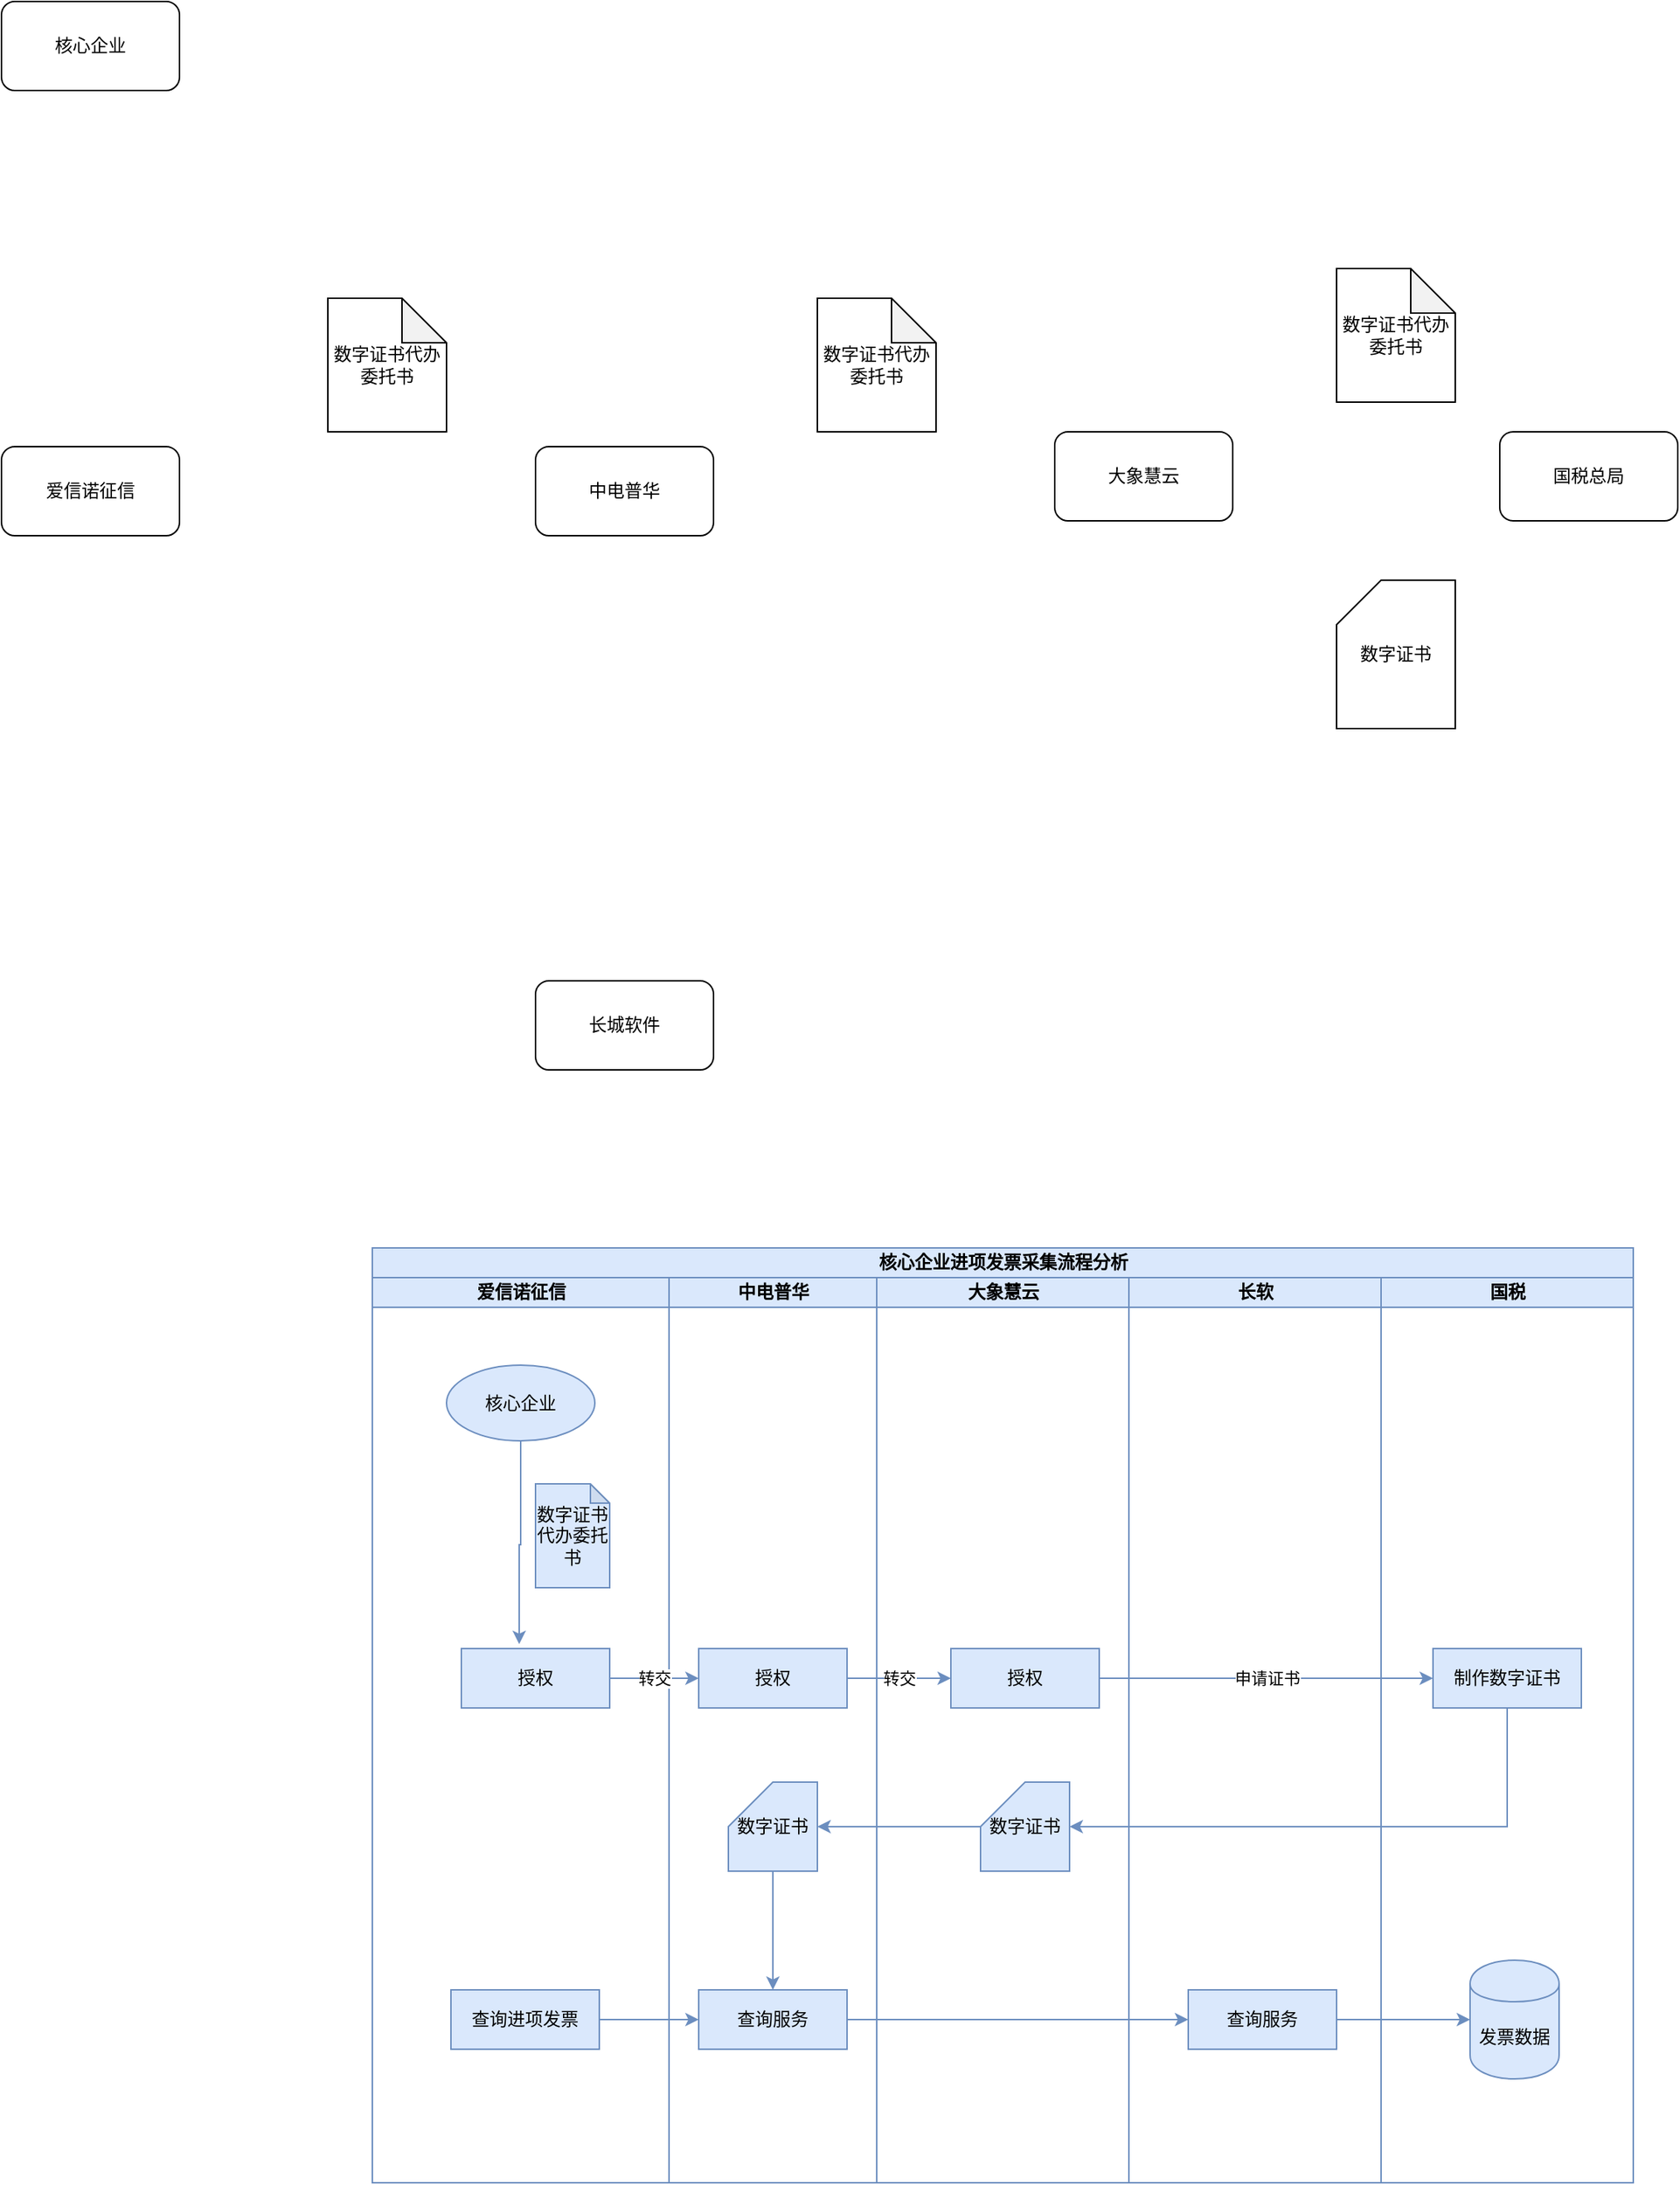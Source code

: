 <mxfile version="11.3.0" type="github" pages="1"><diagram id="fjDcOzFmRFVC-PttO-Ie" name="第 1 页"><mxGraphModel dx="1422" dy="793" grid="1" gridSize="10" guides="1" tooltips="1" connect="1" arrows="1" fold="1" page="1" pageScale="1" pageWidth="827" pageHeight="1169" math="0" shadow="0"><root><mxCell id="0"/><mxCell id="1" parent="0"/><mxCell id="XMlFYsHbmBiaD9pvXHCB-5" value="核心企业" style="rounded=1;whiteSpace=wrap;html=1;" vertex="1" parent="1"><mxGeometry x="10" y="170" width="120" height="60" as="geometry"/></mxCell><mxCell id="XMlFYsHbmBiaD9pvXHCB-7" value="爱信诺征信" style="rounded=1;whiteSpace=wrap;html=1;" vertex="1" parent="1"><mxGeometry x="10" y="470" width="120" height="60" as="geometry"/></mxCell><mxCell id="XMlFYsHbmBiaD9pvXHCB-8" value="中电普华" style="rounded=1;whiteSpace=wrap;html=1;" vertex="1" parent="1"><mxGeometry x="370" y="470" width="120" height="60" as="geometry"/></mxCell><mxCell id="XMlFYsHbmBiaD9pvXHCB-9" value="大象慧云" style="rounded=1;whiteSpace=wrap;html=1;" vertex="1" parent="1"><mxGeometry x="720" y="460" width="120" height="60" as="geometry"/></mxCell><mxCell id="XMlFYsHbmBiaD9pvXHCB-10" value="国税总局" style="rounded=1;whiteSpace=wrap;html=1;" vertex="1" parent="1"><mxGeometry x="1020" y="460" width="120" height="60" as="geometry"/></mxCell><mxCell id="XMlFYsHbmBiaD9pvXHCB-11" value="长城软件" style="rounded=1;whiteSpace=wrap;html=1;" vertex="1" parent="1"><mxGeometry x="370" y="830" width="120" height="60" as="geometry"/></mxCell><mxCell id="XMlFYsHbmBiaD9pvXHCB-12" value="数字证书" style="shape=card;whiteSpace=wrap;html=1;" vertex="1" parent="1"><mxGeometry x="910" y="560" width="80" height="100" as="geometry"/></mxCell><mxCell id="XMlFYsHbmBiaD9pvXHCB-13" value="数字证书代办委托书" style="shape=note;whiteSpace=wrap;html=1;backgroundOutline=1;darkOpacity=0.05;" vertex="1" parent="1"><mxGeometry x="230" y="370" width="80" height="90" as="geometry"/></mxCell><mxCell id="XMlFYsHbmBiaD9pvXHCB-14" value="数字证书代办委托书" style="shape=note;whiteSpace=wrap;html=1;backgroundOutline=1;darkOpacity=0.05;" vertex="1" parent="1"><mxGeometry x="560" y="370" width="80" height="90" as="geometry"/></mxCell><mxCell id="XMlFYsHbmBiaD9pvXHCB-15" value="数字证书代办委托书" style="shape=note;whiteSpace=wrap;html=1;backgroundOutline=1;darkOpacity=0.05;" vertex="1" parent="1"><mxGeometry x="910" y="350" width="80" height="90" as="geometry"/></mxCell><mxCell id="XMlFYsHbmBiaD9pvXHCB-17" value="核心企业进项发票采集流程分析" style="swimlane;html=1;childLayout=stackLayout;resizeParent=1;resizeParentMax=0;startSize=20;fillColor=#dae8fc;strokeColor=#6c8ebf;" vertex="1" parent="1"><mxGeometry x="260" y="1010" width="850" height="630" as="geometry"/></mxCell><mxCell id="XMlFYsHbmBiaD9pvXHCB-18" value="爱信诺征信" style="swimlane;html=1;startSize=20;fillColor=#dae8fc;strokeColor=#6c8ebf;" vertex="1" parent="XMlFYsHbmBiaD9pvXHCB-17"><mxGeometry y="20" width="200" height="610" as="geometry"/></mxCell><mxCell id="XMlFYsHbmBiaD9pvXHCB-58" style="edgeStyle=orthogonalEdgeStyle;rounded=0;orthogonalLoop=1;jettySize=auto;html=1;entryX=0.39;entryY=-0.075;entryDx=0;entryDy=0;entryPerimeter=0;fillColor=#dae8fc;strokeColor=#6c8ebf;" edge="1" parent="XMlFYsHbmBiaD9pvXHCB-18" source="XMlFYsHbmBiaD9pvXHCB-48" target="XMlFYsHbmBiaD9pvXHCB-49"><mxGeometry relative="1" as="geometry"/></mxCell><mxCell id="XMlFYsHbmBiaD9pvXHCB-48" value="核心企业" style="ellipse;whiteSpace=wrap;html=1;fillColor=#dae8fc;strokeColor=#6c8ebf;" vertex="1" parent="XMlFYsHbmBiaD9pvXHCB-18"><mxGeometry x="50" y="59" width="100" height="51" as="geometry"/></mxCell><mxCell id="XMlFYsHbmBiaD9pvXHCB-49" value="授权" style="rounded=0;whiteSpace=wrap;html=1;fillColor=#dae8fc;strokeColor=#6c8ebf;" vertex="1" parent="XMlFYsHbmBiaD9pvXHCB-18"><mxGeometry x="60" y="250" width="100" height="40" as="geometry"/></mxCell><mxCell id="XMlFYsHbmBiaD9pvXHCB-6" value="数字证书代办委托书" style="shape=note;whiteSpace=wrap;html=1;backgroundOutline=1;darkOpacity=0.05;size=13;fillColor=#dae8fc;strokeColor=#6c8ebf;" vertex="1" parent="XMlFYsHbmBiaD9pvXHCB-18"><mxGeometry x="110" y="139" width="50" height="70" as="geometry"/></mxCell><mxCell id="XMlFYsHbmBiaD9pvXHCB-64" value="查询进项发票" style="rounded=0;whiteSpace=wrap;html=1;fillColor=#dae8fc;strokeColor=#6c8ebf;" vertex="1" parent="XMlFYsHbmBiaD9pvXHCB-18"><mxGeometry x="53" y="480" width="100" height="40" as="geometry"/></mxCell><mxCell id="XMlFYsHbmBiaD9pvXHCB-68" value="" style="edgeStyle=orthogonalEdgeStyle;rounded=0;orthogonalLoop=1;jettySize=auto;html=1;fillColor=#dae8fc;strokeColor=#6c8ebf;" edge="1" parent="XMlFYsHbmBiaD9pvXHCB-17" source="XMlFYsHbmBiaD9pvXHCB-64" target="XMlFYsHbmBiaD9pvXHCB-63"><mxGeometry relative="1" as="geometry"/></mxCell><mxCell id="XMlFYsHbmBiaD9pvXHCB-69" style="edgeStyle=orthogonalEdgeStyle;rounded=0;orthogonalLoop=1;jettySize=auto;html=1;entryX=0;entryY=0.5;entryDx=0;entryDy=0;fillColor=#dae8fc;strokeColor=#6c8ebf;" edge="1" parent="XMlFYsHbmBiaD9pvXHCB-17" source="XMlFYsHbmBiaD9pvXHCB-63" target="XMlFYsHbmBiaD9pvXHCB-65"><mxGeometry relative="1" as="geometry"/></mxCell><mxCell id="XMlFYsHbmBiaD9pvXHCB-70" style="edgeStyle=orthogonalEdgeStyle;rounded=0;orthogonalLoop=1;jettySize=auto;html=1;entryX=0;entryY=0.5;entryDx=0;entryDy=0;fillColor=#dae8fc;strokeColor=#6c8ebf;" edge="1" parent="XMlFYsHbmBiaD9pvXHCB-17" source="XMlFYsHbmBiaD9pvXHCB-65" target="XMlFYsHbmBiaD9pvXHCB-67"><mxGeometry relative="1" as="geometry"/></mxCell><mxCell id="XMlFYsHbmBiaD9pvXHCB-19" value="中电普华" style="swimlane;html=1;startSize=20;fillColor=#dae8fc;strokeColor=#6c8ebf;" vertex="1" parent="XMlFYsHbmBiaD9pvXHCB-17"><mxGeometry x="200" y="20" width="140" height="610" as="geometry"/></mxCell><mxCell id="XMlFYsHbmBiaD9pvXHCB-54" value="授权" style="rounded=0;whiteSpace=wrap;html=1;fillColor=#dae8fc;strokeColor=#6c8ebf;" vertex="1" parent="XMlFYsHbmBiaD9pvXHCB-19"><mxGeometry x="20" y="250" width="100" height="40" as="geometry"/></mxCell><mxCell id="XMlFYsHbmBiaD9pvXHCB-63" value="查询服务" style="rounded=0;whiteSpace=wrap;html=1;fillColor=#dae8fc;strokeColor=#6c8ebf;" vertex="1" parent="XMlFYsHbmBiaD9pvXHCB-19"><mxGeometry x="20" y="480" width="100" height="40" as="geometry"/></mxCell><mxCell id="XMlFYsHbmBiaD9pvXHCB-77" style="edgeStyle=orthogonalEdgeStyle;rounded=0;orthogonalLoop=1;jettySize=auto;html=1;entryX=0.5;entryY=0;entryDx=0;entryDy=0;fillColor=#dae8fc;strokeColor=#6c8ebf;" edge="1" parent="XMlFYsHbmBiaD9pvXHCB-19" source="XMlFYsHbmBiaD9pvXHCB-16" target="XMlFYsHbmBiaD9pvXHCB-63"><mxGeometry relative="1" as="geometry"/></mxCell><mxCell id="XMlFYsHbmBiaD9pvXHCB-16" value="数字证书" style="shape=card;whiteSpace=wrap;html=1;fillColor=#dae8fc;strokeColor=#6c8ebf;" vertex="1" parent="XMlFYsHbmBiaD9pvXHCB-19"><mxGeometry x="40" y="340" width="60" height="60" as="geometry"/></mxCell><mxCell id="XMlFYsHbmBiaD9pvXHCB-20" value="大象慧云" style="swimlane;html=1;startSize=20;fillColor=#dae8fc;strokeColor=#6c8ebf;" vertex="1" parent="XMlFYsHbmBiaD9pvXHCB-17"><mxGeometry x="340" y="20" width="170" height="610" as="geometry"/></mxCell><mxCell id="XMlFYsHbmBiaD9pvXHCB-55" value="授权" style="rounded=0;whiteSpace=wrap;html=1;fillColor=#dae8fc;strokeColor=#6c8ebf;" vertex="1" parent="XMlFYsHbmBiaD9pvXHCB-20"><mxGeometry x="50" y="250" width="100" height="40" as="geometry"/></mxCell><mxCell id="XMlFYsHbmBiaD9pvXHCB-75" value="数字证书" style="shape=card;whiteSpace=wrap;html=1;fillColor=#dae8fc;strokeColor=#6c8ebf;" vertex="1" parent="XMlFYsHbmBiaD9pvXHCB-20"><mxGeometry x="70" y="340" width="60" height="60" as="geometry"/></mxCell><mxCell id="XMlFYsHbmBiaD9pvXHCB-43" value="长软" style="swimlane;html=1;startSize=20;fillColor=#dae8fc;strokeColor=#6c8ebf;" vertex="1" parent="XMlFYsHbmBiaD9pvXHCB-17"><mxGeometry x="510" y="20" width="170" height="610" as="geometry"/></mxCell><mxCell id="XMlFYsHbmBiaD9pvXHCB-65" value="查询服务" style="rounded=0;whiteSpace=wrap;html=1;fillColor=#dae8fc;strokeColor=#6c8ebf;" vertex="1" parent="XMlFYsHbmBiaD9pvXHCB-43"><mxGeometry x="40" y="480" width="100" height="40" as="geometry"/></mxCell><mxCell id="XMlFYsHbmBiaD9pvXHCB-44" value="国税" style="swimlane;html=1;startSize=20;fillColor=#dae8fc;strokeColor=#6c8ebf;" vertex="1" parent="XMlFYsHbmBiaD9pvXHCB-17"><mxGeometry x="680" y="20" width="170" height="610" as="geometry"/></mxCell><mxCell id="XMlFYsHbmBiaD9pvXHCB-57" value="制作数字证书" style="rounded=0;whiteSpace=wrap;html=1;fillColor=#dae8fc;strokeColor=#6c8ebf;" vertex="1" parent="XMlFYsHbmBiaD9pvXHCB-44"><mxGeometry x="35" y="250" width="100" height="40" as="geometry"/></mxCell><mxCell id="XMlFYsHbmBiaD9pvXHCB-67" value="发票数据" style="shape=cylinder;whiteSpace=wrap;html=1;boundedLbl=1;backgroundOutline=1;fillColor=#dae8fc;strokeColor=#6c8ebf;" vertex="1" parent="XMlFYsHbmBiaD9pvXHCB-44"><mxGeometry x="60" y="460" width="60" height="80" as="geometry"/></mxCell><mxCell id="XMlFYsHbmBiaD9pvXHCB-59" value="转交" style="edgeStyle=orthogonalEdgeStyle;rounded=0;orthogonalLoop=1;jettySize=auto;html=1;fillColor=#dae8fc;strokeColor=#6c8ebf;" edge="1" parent="XMlFYsHbmBiaD9pvXHCB-17" source="XMlFYsHbmBiaD9pvXHCB-49" target="XMlFYsHbmBiaD9pvXHCB-54"><mxGeometry relative="1" as="geometry"/></mxCell><mxCell id="XMlFYsHbmBiaD9pvXHCB-60" value="转交" style="edgeStyle=orthogonalEdgeStyle;rounded=0;orthogonalLoop=1;jettySize=auto;html=1;fillColor=#dae8fc;strokeColor=#6c8ebf;" edge="1" parent="XMlFYsHbmBiaD9pvXHCB-17" source="XMlFYsHbmBiaD9pvXHCB-54" target="XMlFYsHbmBiaD9pvXHCB-55"><mxGeometry relative="1" as="geometry"/></mxCell><mxCell id="XMlFYsHbmBiaD9pvXHCB-62" value="申请证书" style="edgeStyle=orthogonalEdgeStyle;rounded=0;orthogonalLoop=1;jettySize=auto;html=1;entryX=0;entryY=0.5;entryDx=0;entryDy=0;fillColor=#dae8fc;strokeColor=#6c8ebf;" edge="1" parent="XMlFYsHbmBiaD9pvXHCB-17" source="XMlFYsHbmBiaD9pvXHCB-55" target="XMlFYsHbmBiaD9pvXHCB-57"><mxGeometry relative="1" as="geometry"/></mxCell><mxCell id="XMlFYsHbmBiaD9pvXHCB-74" style="edgeStyle=orthogonalEdgeStyle;rounded=0;orthogonalLoop=1;jettySize=auto;html=1;entryX=1;entryY=0.5;entryDx=0;entryDy=0;entryPerimeter=0;fillColor=#dae8fc;strokeColor=#6c8ebf;" edge="1" parent="XMlFYsHbmBiaD9pvXHCB-17" source="XMlFYsHbmBiaD9pvXHCB-57" target="XMlFYsHbmBiaD9pvXHCB-75"><mxGeometry relative="1" as="geometry"><mxPoint x="490" y="390" as="targetPoint"/><Array as="points"><mxPoint x="765" y="390"/></Array></mxGeometry></mxCell><mxCell id="XMlFYsHbmBiaD9pvXHCB-76" style="edgeStyle=orthogonalEdgeStyle;rounded=0;orthogonalLoop=1;jettySize=auto;html=1;entryX=1;entryY=0.5;entryDx=0;entryDy=0;entryPerimeter=0;fillColor=#dae8fc;strokeColor=#6c8ebf;" edge="1" parent="XMlFYsHbmBiaD9pvXHCB-17" source="XMlFYsHbmBiaD9pvXHCB-75" target="XMlFYsHbmBiaD9pvXHCB-16"><mxGeometry relative="1" as="geometry"/></mxCell></root></mxGraphModel></diagram></mxfile>
